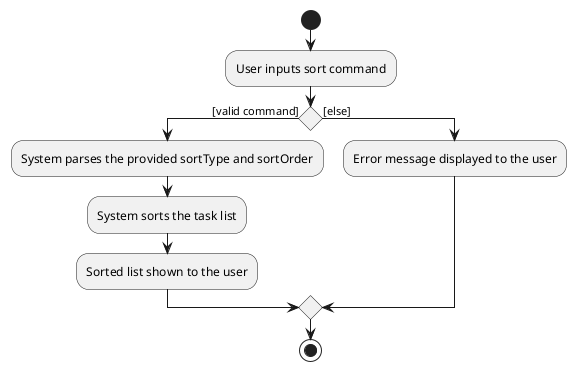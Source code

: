 @startuml
start
:User inputs sort command;

if () then ([valid command])
    :System parses the provided sortType and sortOrder;
    :System sorts the task list;
    :Sorted list shown to the user;

else ([else])
    :Error message displayed to the user;
endif
stop
@enduml
